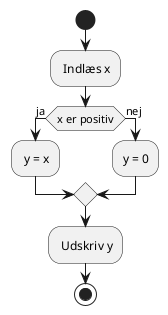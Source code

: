 @startuml
start
scale max 1000 height
: Indlæs x;
if (x er positiv) then (ja)
    : y = x;
else (nej)
    :y = 0;
endif
: Udskriv y;
stop 
@enduml

@startuml
start
scale max 1000 height
: Indlæs x;
if (x er positiv) then (ja)
    : y = x;
else (nej)
    :y = -x;
endif
: Udskriv y;
stop 
@enduml

